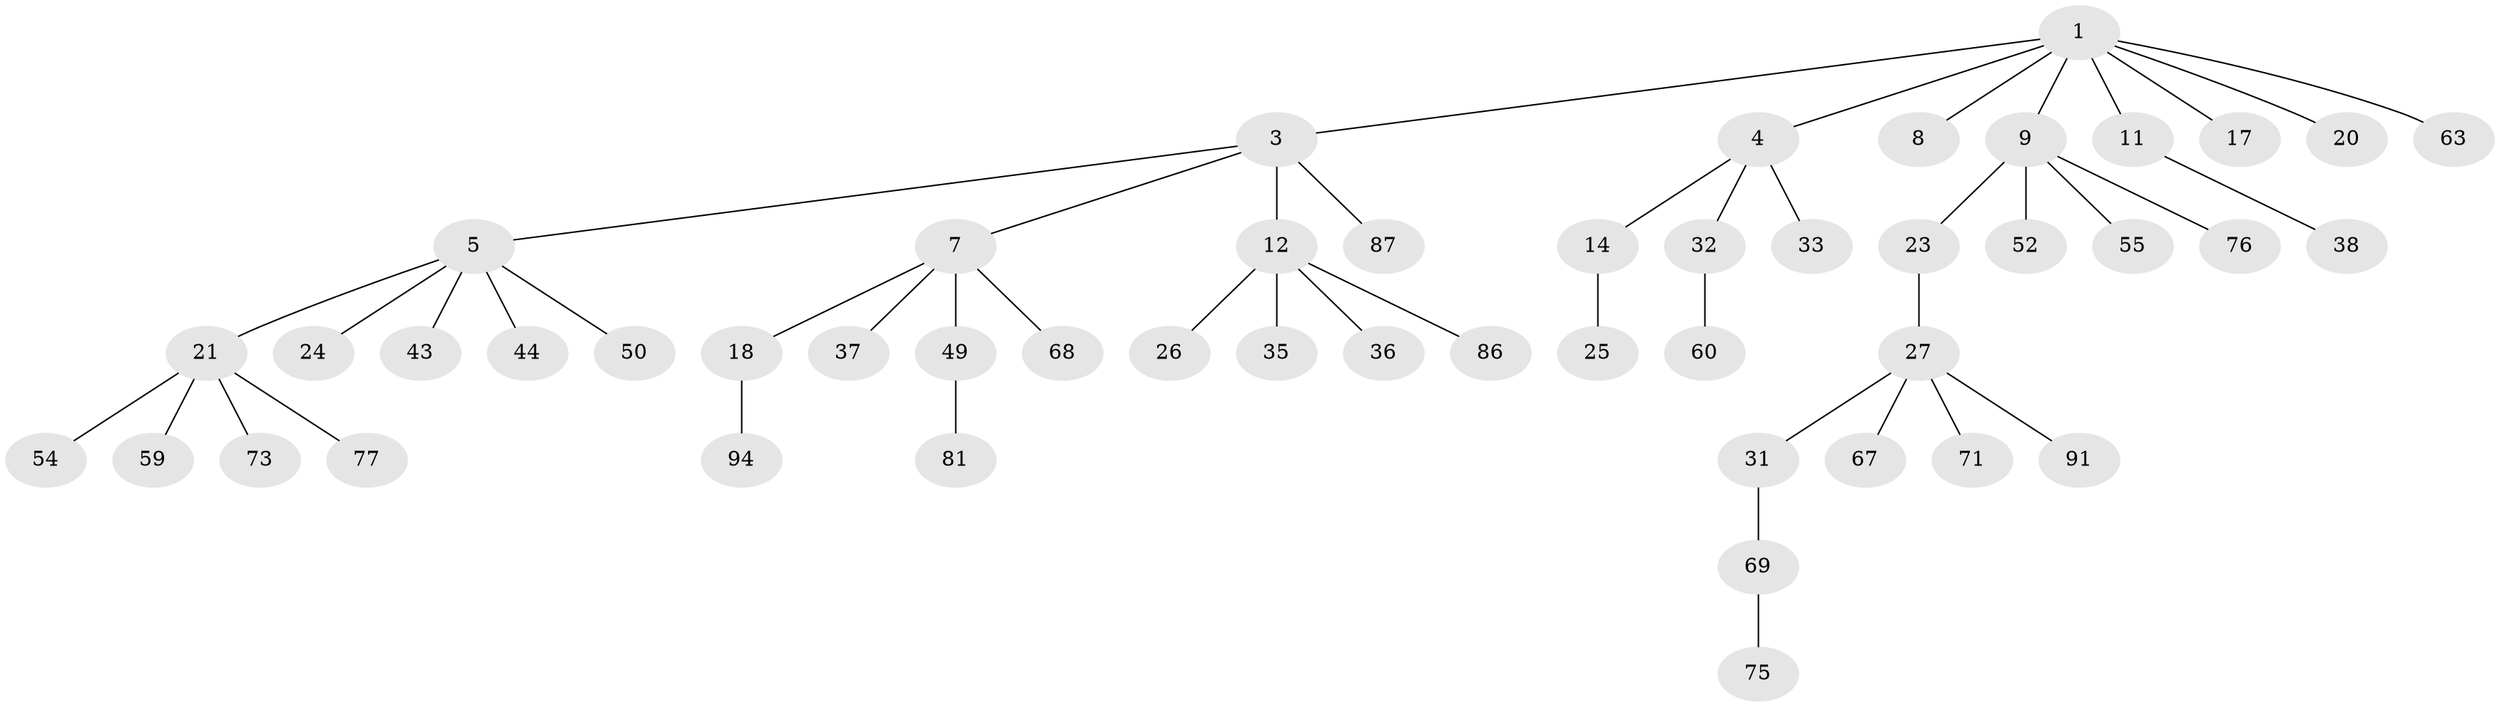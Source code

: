 // original degree distribution, {5: 0.050505050505050504, 6: 0.020202020202020204, 3: 0.12121212121212122, 1: 0.47474747474747475, 4: 0.050505050505050504, 2: 0.2828282828282828}
// Generated by graph-tools (version 1.1) at 2025/15/03/09/25 04:15:29]
// undirected, 49 vertices, 48 edges
graph export_dot {
graph [start="1"]
  node [color=gray90,style=filled];
  1 [super="+2+29"];
  3;
  4 [super="+6"];
  5 [super="+34+88"];
  7 [super="+10+15+70"];
  8;
  9 [super="+42+84"];
  11;
  12 [super="+19"];
  14 [super="+53"];
  17;
  18 [super="+64"];
  20 [super="+89"];
  21 [super="+47+22"];
  23;
  24 [super="+66"];
  25;
  26;
  27 [super="+28"];
  31;
  32 [super="+40"];
  33;
  35 [super="+46"];
  36 [super="+45"];
  37;
  38 [super="+56+93"];
  43 [super="+65"];
  44 [super="+62"];
  49 [super="+78+58"];
  50;
  52;
  54;
  55;
  59;
  60 [super="+90"];
  63;
  67;
  68 [super="+74"];
  69;
  71;
  73 [super="+92"];
  75;
  76;
  77;
  81;
  86;
  87;
  91;
  94;
  1 -- 4;
  1 -- 17;
  1 -- 63;
  1 -- 3;
  1 -- 20;
  1 -- 8;
  1 -- 9;
  1 -- 11;
  3 -- 5;
  3 -- 7;
  3 -- 12;
  3 -- 87;
  4 -- 14;
  4 -- 32;
  4 -- 33;
  5 -- 21;
  5 -- 24;
  5 -- 50;
  5 -- 43;
  5 -- 44;
  7 -- 37;
  7 -- 49;
  7 -- 68;
  7 -- 18;
  9 -- 23;
  9 -- 52;
  9 -- 55;
  9 -- 76;
  11 -- 38;
  12 -- 26;
  12 -- 86;
  12 -- 35;
  12 -- 36;
  14 -- 25;
  18 -- 94;
  21 -- 77;
  21 -- 73;
  21 -- 59;
  21 -- 54;
  23 -- 27;
  27 -- 67;
  27 -- 91;
  27 -- 31;
  27 -- 71;
  31 -- 69;
  32 -- 60;
  49 -- 81;
  69 -- 75;
}
